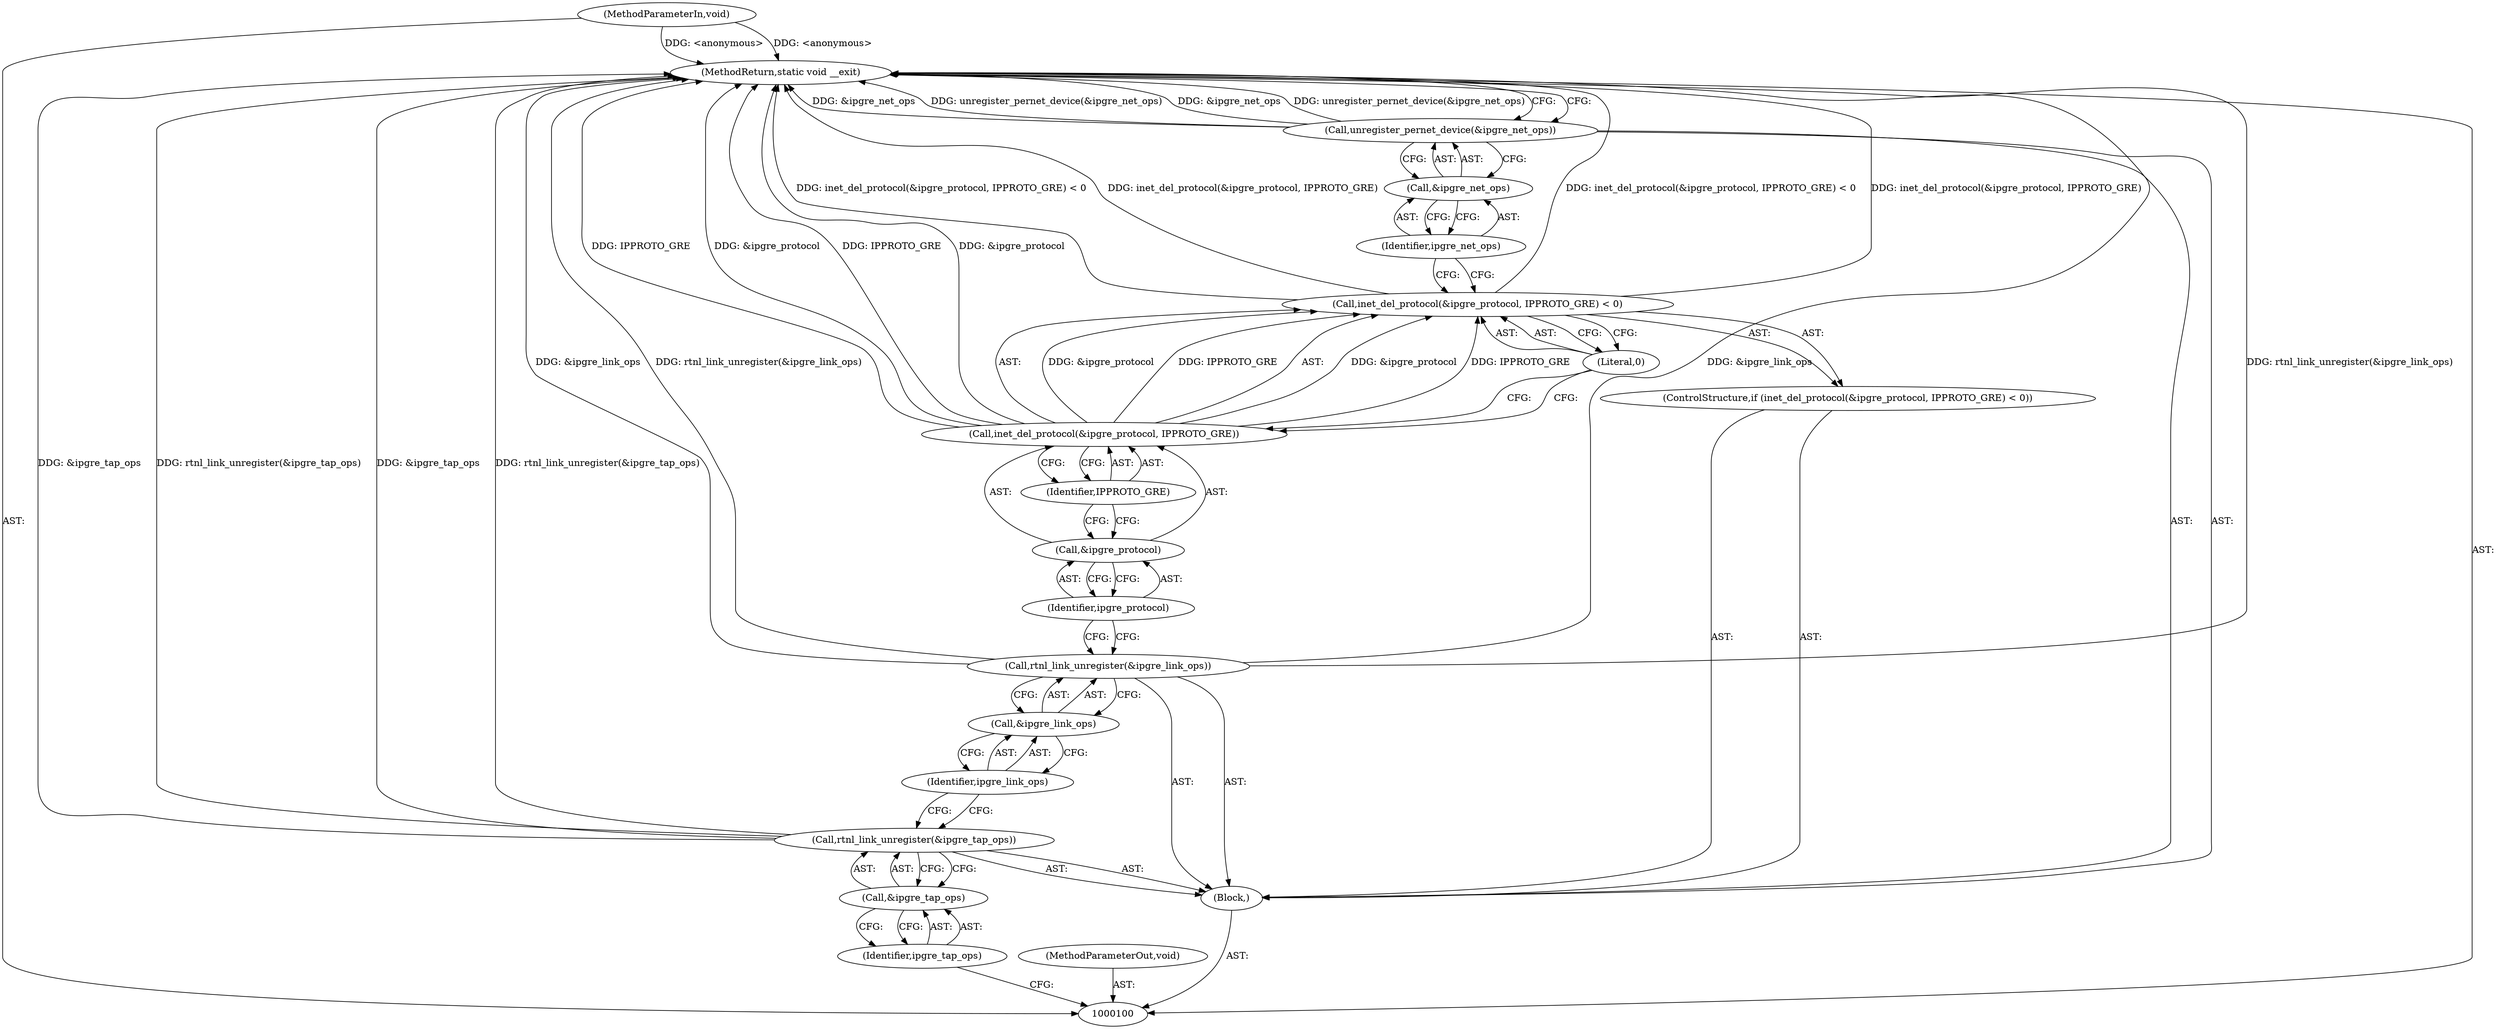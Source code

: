 digraph "0_linux_c2892f02712e9516d72841d5c019ed6916329794" {
"1000119" [label="(MethodReturn,static void __exit)"];
"1000101" [label="(MethodParameterIn,void)"];
"1000147" [label="(MethodParameterOut,void)"];
"1000102" [label="(Block,)"];
"1000103" [label="(Call,rtnl_link_unregister(&ipgre_tap_ops))"];
"1000104" [label="(Call,&ipgre_tap_ops)"];
"1000105" [label="(Identifier,ipgre_tap_ops)"];
"1000106" [label="(Call,rtnl_link_unregister(&ipgre_link_ops))"];
"1000107" [label="(Call,&ipgre_link_ops)"];
"1000108" [label="(Identifier,ipgre_link_ops)"];
"1000109" [label="(ControlStructure,if (inet_del_protocol(&ipgre_protocol, IPPROTO_GRE) < 0))"];
"1000112" [label="(Call,&ipgre_protocol)"];
"1000113" [label="(Identifier,ipgre_protocol)"];
"1000114" [label="(Identifier,IPPROTO_GRE)"];
"1000115" [label="(Literal,0)"];
"1000110" [label="(Call,inet_del_protocol(&ipgre_protocol, IPPROTO_GRE) < 0)"];
"1000111" [label="(Call,inet_del_protocol(&ipgre_protocol, IPPROTO_GRE))"];
"1000116" [label="(Call,unregister_pernet_device(&ipgre_net_ops))"];
"1000117" [label="(Call,&ipgre_net_ops)"];
"1000118" [label="(Identifier,ipgre_net_ops)"];
"1000119" -> "1000100"  [label="AST: "];
"1000119" -> "1000116"  [label="CFG: "];
"1000116" -> "1000119"  [label="DDG: &ipgre_net_ops"];
"1000116" -> "1000119"  [label="DDG: unregister_pernet_device(&ipgre_net_ops)"];
"1000106" -> "1000119"  [label="DDG: &ipgre_link_ops"];
"1000106" -> "1000119"  [label="DDG: rtnl_link_unregister(&ipgre_link_ops)"];
"1000103" -> "1000119"  [label="DDG: &ipgre_tap_ops"];
"1000103" -> "1000119"  [label="DDG: rtnl_link_unregister(&ipgre_tap_ops)"];
"1000111" -> "1000119"  [label="DDG: IPPROTO_GRE"];
"1000111" -> "1000119"  [label="DDG: &ipgre_protocol"];
"1000101" -> "1000119"  [label="DDG: <anonymous>"];
"1000110" -> "1000119"  [label="DDG: inet_del_protocol(&ipgre_protocol, IPPROTO_GRE) < 0"];
"1000110" -> "1000119"  [label="DDG: inet_del_protocol(&ipgre_protocol, IPPROTO_GRE)"];
"1000101" -> "1000100"  [label="AST: "];
"1000101" -> "1000119"  [label="DDG: <anonymous>"];
"1000147" -> "1000100"  [label="AST: "];
"1000102" -> "1000100"  [label="AST: "];
"1000103" -> "1000102"  [label="AST: "];
"1000106" -> "1000102"  [label="AST: "];
"1000109" -> "1000102"  [label="AST: "];
"1000116" -> "1000102"  [label="AST: "];
"1000103" -> "1000102"  [label="AST: "];
"1000103" -> "1000104"  [label="CFG: "];
"1000104" -> "1000103"  [label="AST: "];
"1000108" -> "1000103"  [label="CFG: "];
"1000103" -> "1000119"  [label="DDG: &ipgre_tap_ops"];
"1000103" -> "1000119"  [label="DDG: rtnl_link_unregister(&ipgre_tap_ops)"];
"1000104" -> "1000103"  [label="AST: "];
"1000104" -> "1000105"  [label="CFG: "];
"1000105" -> "1000104"  [label="AST: "];
"1000103" -> "1000104"  [label="CFG: "];
"1000105" -> "1000104"  [label="AST: "];
"1000105" -> "1000100"  [label="CFG: "];
"1000104" -> "1000105"  [label="CFG: "];
"1000106" -> "1000102"  [label="AST: "];
"1000106" -> "1000107"  [label="CFG: "];
"1000107" -> "1000106"  [label="AST: "];
"1000113" -> "1000106"  [label="CFG: "];
"1000106" -> "1000119"  [label="DDG: &ipgre_link_ops"];
"1000106" -> "1000119"  [label="DDG: rtnl_link_unregister(&ipgre_link_ops)"];
"1000107" -> "1000106"  [label="AST: "];
"1000107" -> "1000108"  [label="CFG: "];
"1000108" -> "1000107"  [label="AST: "];
"1000106" -> "1000107"  [label="CFG: "];
"1000108" -> "1000107"  [label="AST: "];
"1000108" -> "1000103"  [label="CFG: "];
"1000107" -> "1000108"  [label="CFG: "];
"1000109" -> "1000102"  [label="AST: "];
"1000110" -> "1000109"  [label="AST: "];
"1000112" -> "1000111"  [label="AST: "];
"1000112" -> "1000113"  [label="CFG: "];
"1000113" -> "1000112"  [label="AST: "];
"1000114" -> "1000112"  [label="CFG: "];
"1000113" -> "1000112"  [label="AST: "];
"1000113" -> "1000106"  [label="CFG: "];
"1000112" -> "1000113"  [label="CFG: "];
"1000114" -> "1000111"  [label="AST: "];
"1000114" -> "1000112"  [label="CFG: "];
"1000111" -> "1000114"  [label="CFG: "];
"1000115" -> "1000110"  [label="AST: "];
"1000115" -> "1000111"  [label="CFG: "];
"1000110" -> "1000115"  [label="CFG: "];
"1000110" -> "1000109"  [label="AST: "];
"1000110" -> "1000115"  [label="CFG: "];
"1000111" -> "1000110"  [label="AST: "];
"1000115" -> "1000110"  [label="AST: "];
"1000118" -> "1000110"  [label="CFG: "];
"1000110" -> "1000119"  [label="DDG: inet_del_protocol(&ipgre_protocol, IPPROTO_GRE) < 0"];
"1000110" -> "1000119"  [label="DDG: inet_del_protocol(&ipgre_protocol, IPPROTO_GRE)"];
"1000111" -> "1000110"  [label="DDG: &ipgre_protocol"];
"1000111" -> "1000110"  [label="DDG: IPPROTO_GRE"];
"1000111" -> "1000110"  [label="AST: "];
"1000111" -> "1000114"  [label="CFG: "];
"1000112" -> "1000111"  [label="AST: "];
"1000114" -> "1000111"  [label="AST: "];
"1000115" -> "1000111"  [label="CFG: "];
"1000111" -> "1000119"  [label="DDG: IPPROTO_GRE"];
"1000111" -> "1000119"  [label="DDG: &ipgre_protocol"];
"1000111" -> "1000110"  [label="DDG: &ipgre_protocol"];
"1000111" -> "1000110"  [label="DDG: IPPROTO_GRE"];
"1000116" -> "1000102"  [label="AST: "];
"1000116" -> "1000117"  [label="CFG: "];
"1000117" -> "1000116"  [label="AST: "];
"1000119" -> "1000116"  [label="CFG: "];
"1000116" -> "1000119"  [label="DDG: &ipgre_net_ops"];
"1000116" -> "1000119"  [label="DDG: unregister_pernet_device(&ipgre_net_ops)"];
"1000117" -> "1000116"  [label="AST: "];
"1000117" -> "1000118"  [label="CFG: "];
"1000118" -> "1000117"  [label="AST: "];
"1000116" -> "1000117"  [label="CFG: "];
"1000118" -> "1000117"  [label="AST: "];
"1000118" -> "1000110"  [label="CFG: "];
"1000117" -> "1000118"  [label="CFG: "];
}
